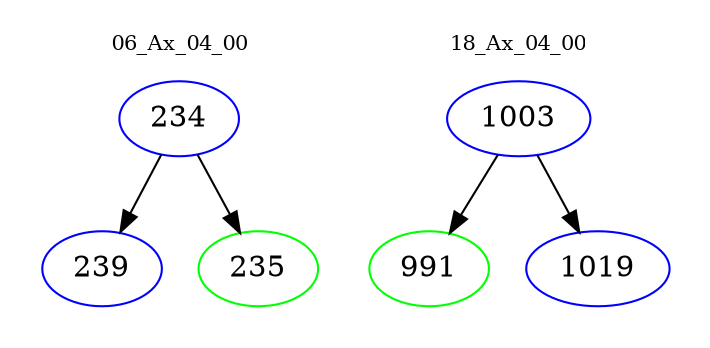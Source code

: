 digraph{
subgraph cluster_0 {
color = white
label = "06_Ax_04_00";
fontsize=10;
T0_234 [label="234", color="blue"]
T0_234 -> T0_239 [color="black"]
T0_239 [label="239", color="blue"]
T0_234 -> T0_235 [color="black"]
T0_235 [label="235", color="green"]
}
subgraph cluster_1 {
color = white
label = "18_Ax_04_00";
fontsize=10;
T1_1003 [label="1003", color="blue"]
T1_1003 -> T1_991 [color="black"]
T1_991 [label="991", color="green"]
T1_1003 -> T1_1019 [color="black"]
T1_1019 [label="1019", color="blue"]
}
}
